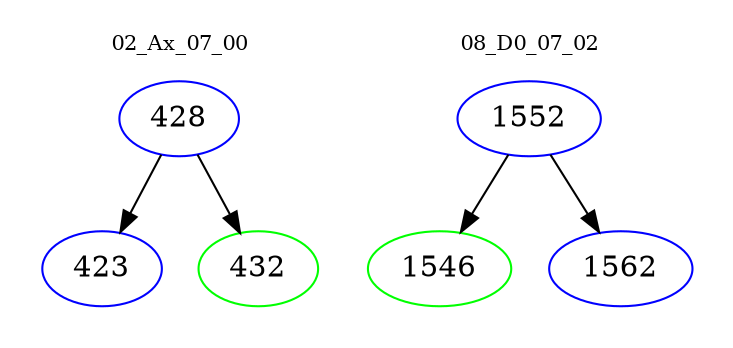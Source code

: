 digraph{
subgraph cluster_0 {
color = white
label = "02_Ax_07_00";
fontsize=10;
T0_428 [label="428", color="blue"]
T0_428 -> T0_423 [color="black"]
T0_423 [label="423", color="blue"]
T0_428 -> T0_432 [color="black"]
T0_432 [label="432", color="green"]
}
subgraph cluster_1 {
color = white
label = "08_D0_07_02";
fontsize=10;
T1_1552 [label="1552", color="blue"]
T1_1552 -> T1_1546 [color="black"]
T1_1546 [label="1546", color="green"]
T1_1552 -> T1_1562 [color="black"]
T1_1562 [label="1562", color="blue"]
}
}
